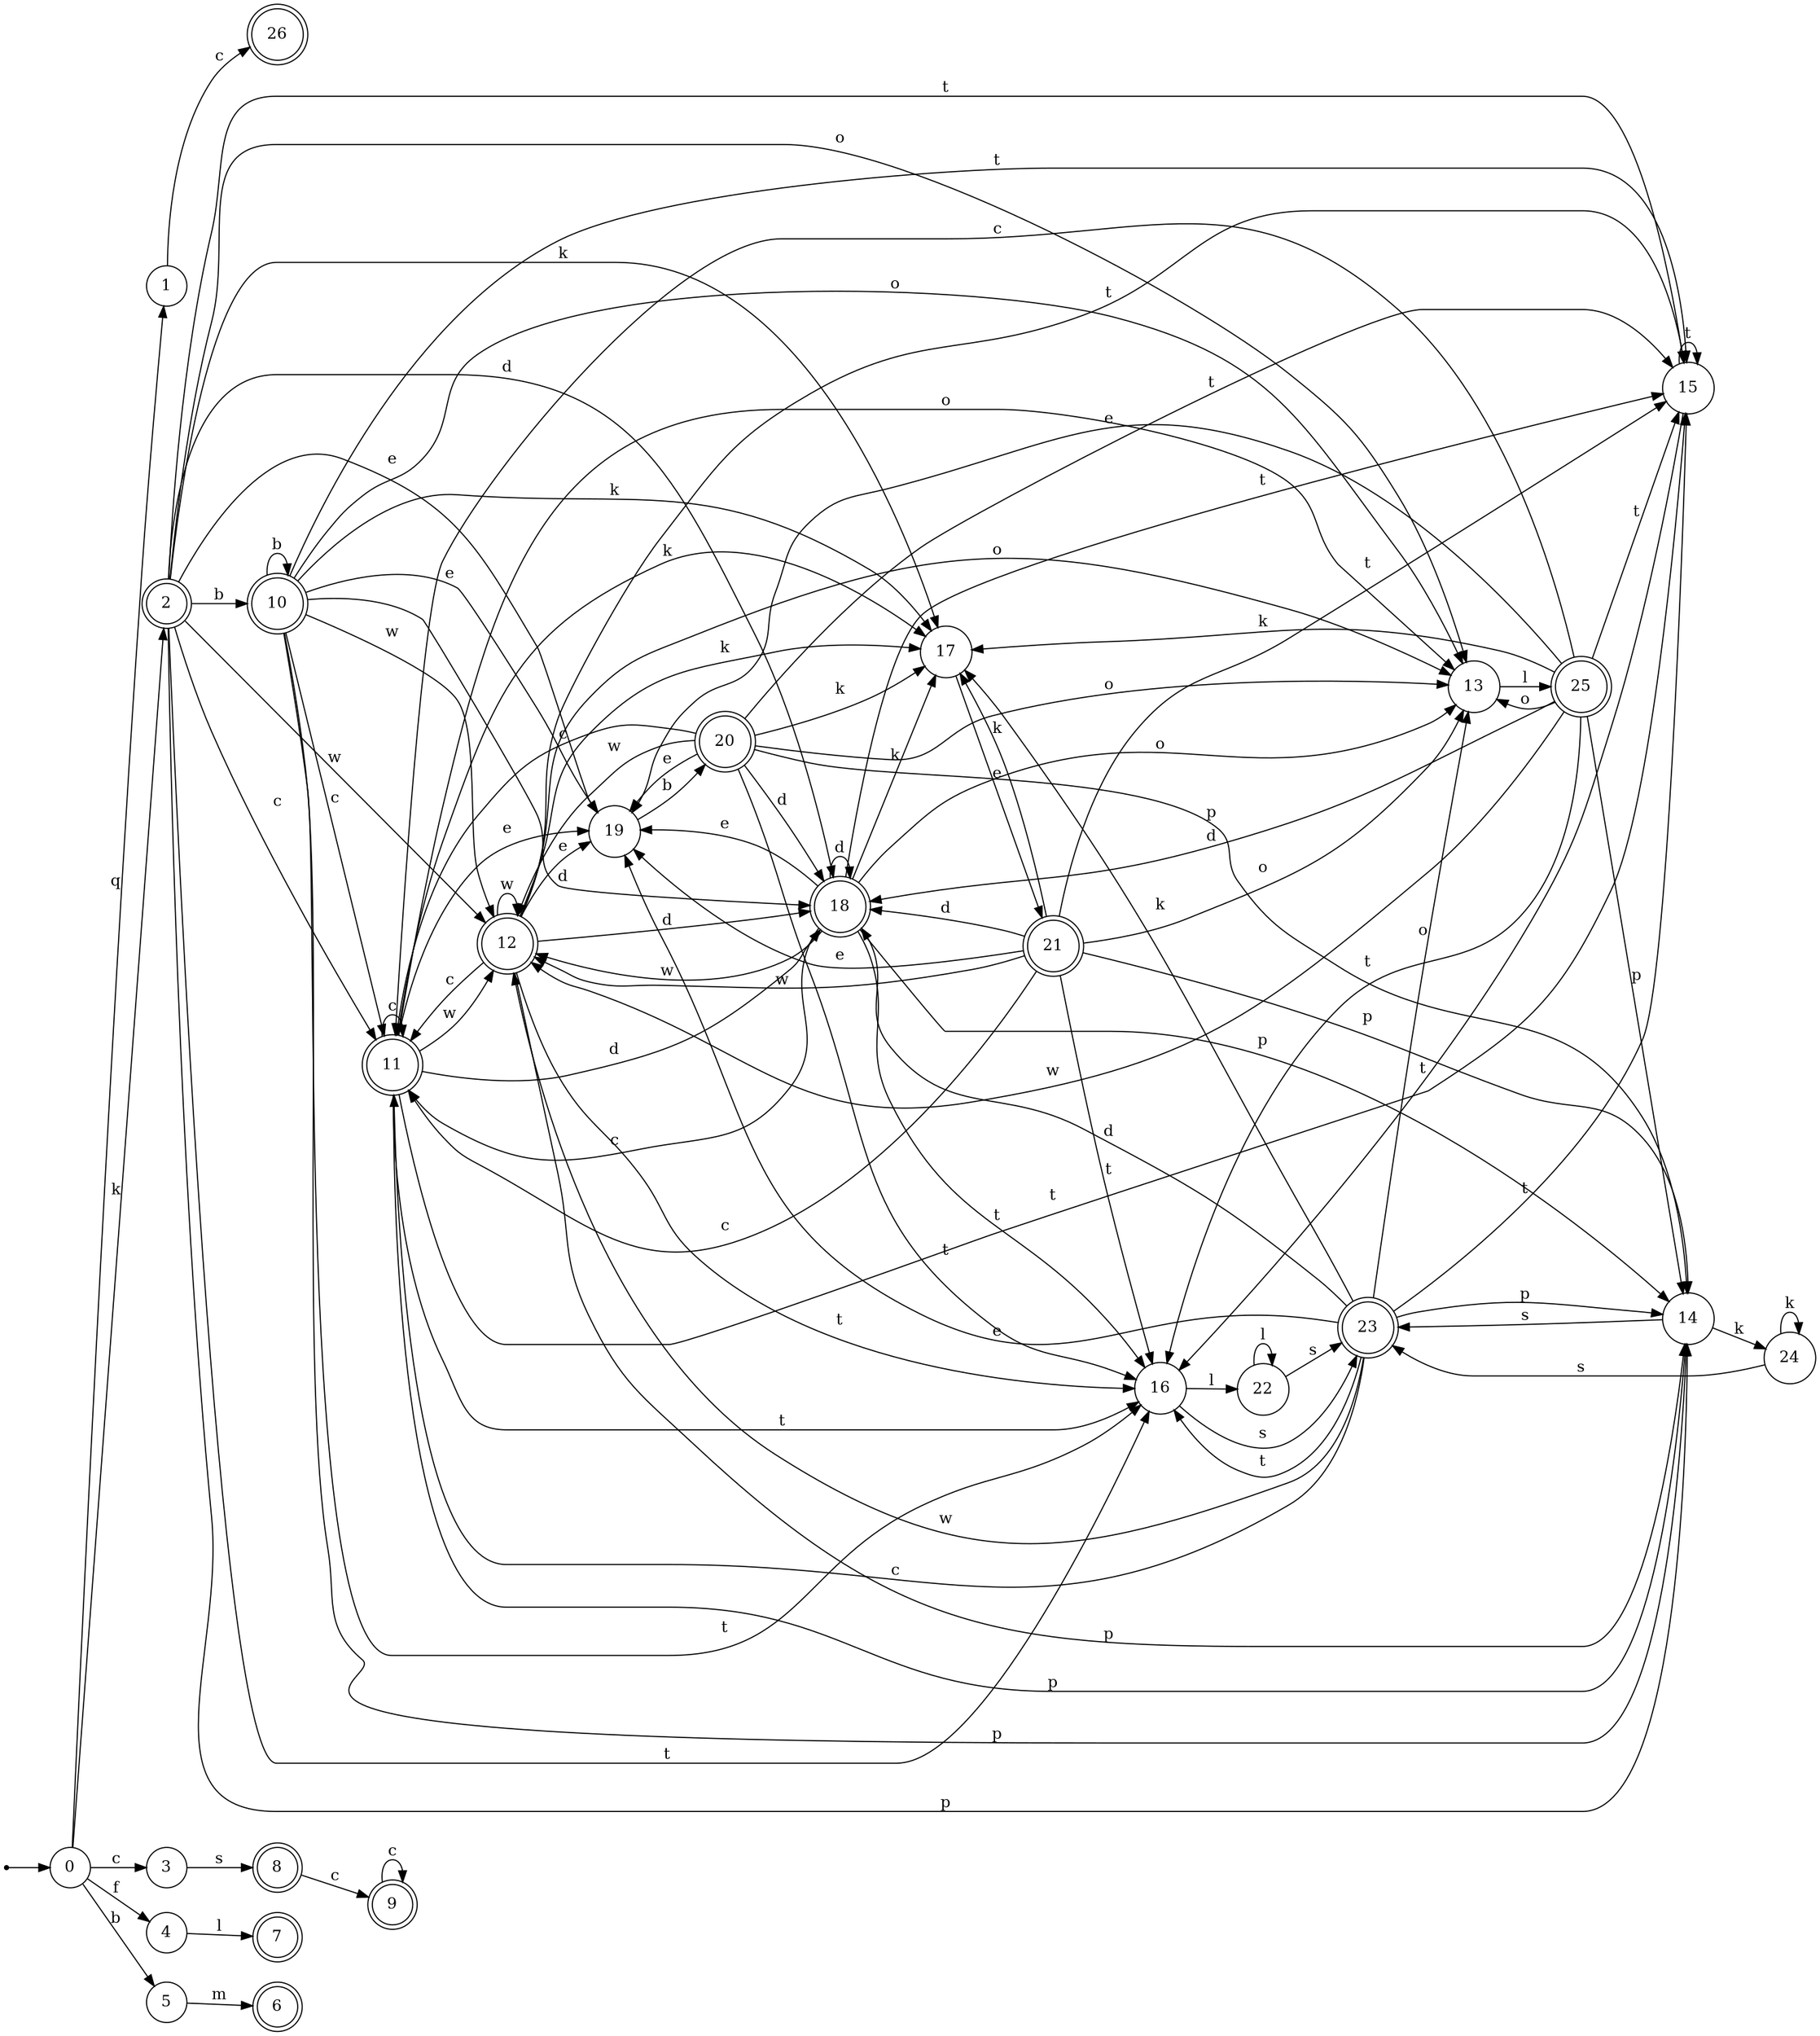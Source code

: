 digraph finite_state_machine {
rankdir=LR;
size="20,20";
node [shape = point]; "dummy0"
node [shape = circle]; "0";
"dummy0" -> "0";
node [shape = circle]; "1";
node [shape = doublecircle]; "2";node [shape = circle]; "3";
node [shape = circle]; "4";
node [shape = circle]; "5";
node [shape = doublecircle]; "6";node [shape = doublecircle]; "7";node [shape = doublecircle]; "8";node [shape = doublecircle]; "9";node [shape = doublecircle]; "10";node [shape = doublecircle]; "11";node [shape = doublecircle]; "12";node [shape = circle]; "13";
node [shape = circle]; "14";
node [shape = circle]; "15";
node [shape = circle]; "16";
node [shape = circle]; "17";
node [shape = doublecircle]; "18";node [shape = circle]; "19";
node [shape = doublecircle]; "20";node [shape = doublecircle]; "21";node [shape = circle]; "22";
node [shape = doublecircle]; "23";node [shape = circle]; "24";
node [shape = doublecircle]; "25";node [shape = doublecircle]; "26";"0" -> "1" [label = "q"];
 "0" -> "2" [label = "k"];
 "0" -> "3" [label = "c"];
 "0" -> "4" [label = "f"];
 "0" -> "5" [label = "b"];
 "5" -> "6" [label = "m"];
 "4" -> "7" [label = "l"];
 "3" -> "8" [label = "s"];
 "8" -> "9" [label = "c"];
 "9" -> "9" [label = "c"];
 "2" -> "10" [label = "b"];
 "2" -> "11" [label = "c"];
 "2" -> "12" [label = "w"];
 "2" -> "13" [label = "o"];
 "2" -> "14" [label = "p"];
 "2" -> "16" [label = "t"];
 "2" -> "15" [label = "t"];
 "2" -> "17" [label = "k"];
 "2" -> "18" [label = "d"];
 "2" -> "19" [label = "e"];
 "19" -> "20" [label = "b"];
 "20" -> "19" [label = "e"];
 "20" -> "17" [label = "k"];
 "20" -> "18" [label = "d"];
 "20" -> "11" [label = "c"];
 "20" -> "12" [label = "w"];
 "20" -> "13" [label = "o"];
 "20" -> "14" [label = "p"];
 "20" -> "16" [label = "t"];
 "20" -> "15" [label = "t"];
 "18" -> "18" [label = "d"];
 "18" -> "17" [label = "k"];
 "18" -> "19" [label = "e"];
 "18" -> "11" [label = "c"];
 "18" -> "12" [label = "w"];
 "18" -> "13" [label = "o"];
 "18" -> "14" [label = "p"];
 "18" -> "16" [label = "t"];
 "18" -> "15" [label = "t"];
 "17" -> "21" [label = "e"];
 "21" -> "17" [label = "k"];
 "21" -> "18" [label = "d"];
 "21" -> "19" [label = "e"];
 "21" -> "11" [label = "c"];
 "21" -> "12" [label = "w"];
 "21" -> "13" [label = "o"];
 "21" -> "14" [label = "p"];
 "21" -> "16" [label = "t"];
 "21" -> "15" [label = "t"];
 "16" -> "22" [label = "l"];
 "16" -> "23" [label = "s"];
 "23" -> "14" [label = "p"];
 "23" -> "16" [label = "t"];
 "23" -> "15" [label = "t"];
 "23" -> "11" [label = "c"];
 "23" -> "12" [label = "w"];
 "23" -> "13" [label = "o"];
 "23" -> "17" [label = "k"];
 "23" -> "18" [label = "d"];
 "23" -> "19" [label = "e"];
 "22" -> "22" [label = "l"];
 "22" -> "23" [label = "s"];
 "15" -> "16" [label = "t"];
 "15" -> "15" [label = "t"];
 "14" -> "24" [label = "k"];
 "14" -> "23" [label = "s"];
 "24" -> "24" [label = "k"];
 "24" -> "23" [label = "s"];
 "13" -> "25" [label = "l"];
 "25" -> "13" [label = "o"];
 "25" -> "11" [label = "c"];
 "25" -> "12" [label = "w"];
 "25" -> "14" [label = "p"];
 "25" -> "16" [label = "t"];
 "25" -> "15" [label = "t"];
 "25" -> "17" [label = "k"];
 "25" -> "18" [label = "d"];
 "25" -> "19" [label = "e"];
 "12" -> "12" [label = "w"];
 "12" -> "11" [label = "c"];
 "12" -> "13" [label = "o"];
 "12" -> "14" [label = "p"];
 "12" -> "16" [label = "t"];
 "12" -> "15" [label = "t"];
 "12" -> "17" [label = "k"];
 "12" -> "18" [label = "d"];
 "12" -> "19" [label = "e"];
 "11" -> "11" [label = "c"];
 "11" -> "12" [label = "w"];
 "11" -> "13" [label = "o"];
 "11" -> "14" [label = "p"];
 "11" -> "16" [label = "t"];
 "11" -> "15" [label = "t"];
 "11" -> "17" [label = "k"];
 "11" -> "18" [label = "d"];
 "11" -> "19" [label = "e"];
 "10" -> "10" [label = "b"];
 "10" -> "11" [label = "c"];
 "10" -> "12" [label = "w"];
 "10" -> "13" [label = "o"];
 "10" -> "14" [label = "p"];
 "10" -> "16" [label = "t"];
 "10" -> "15" [label = "t"];
 "10" -> "17" [label = "k"];
 "10" -> "18" [label = "d"];
 "10" -> "19" [label = "e"];
 "1" -> "26" [label = "c"];
 }
